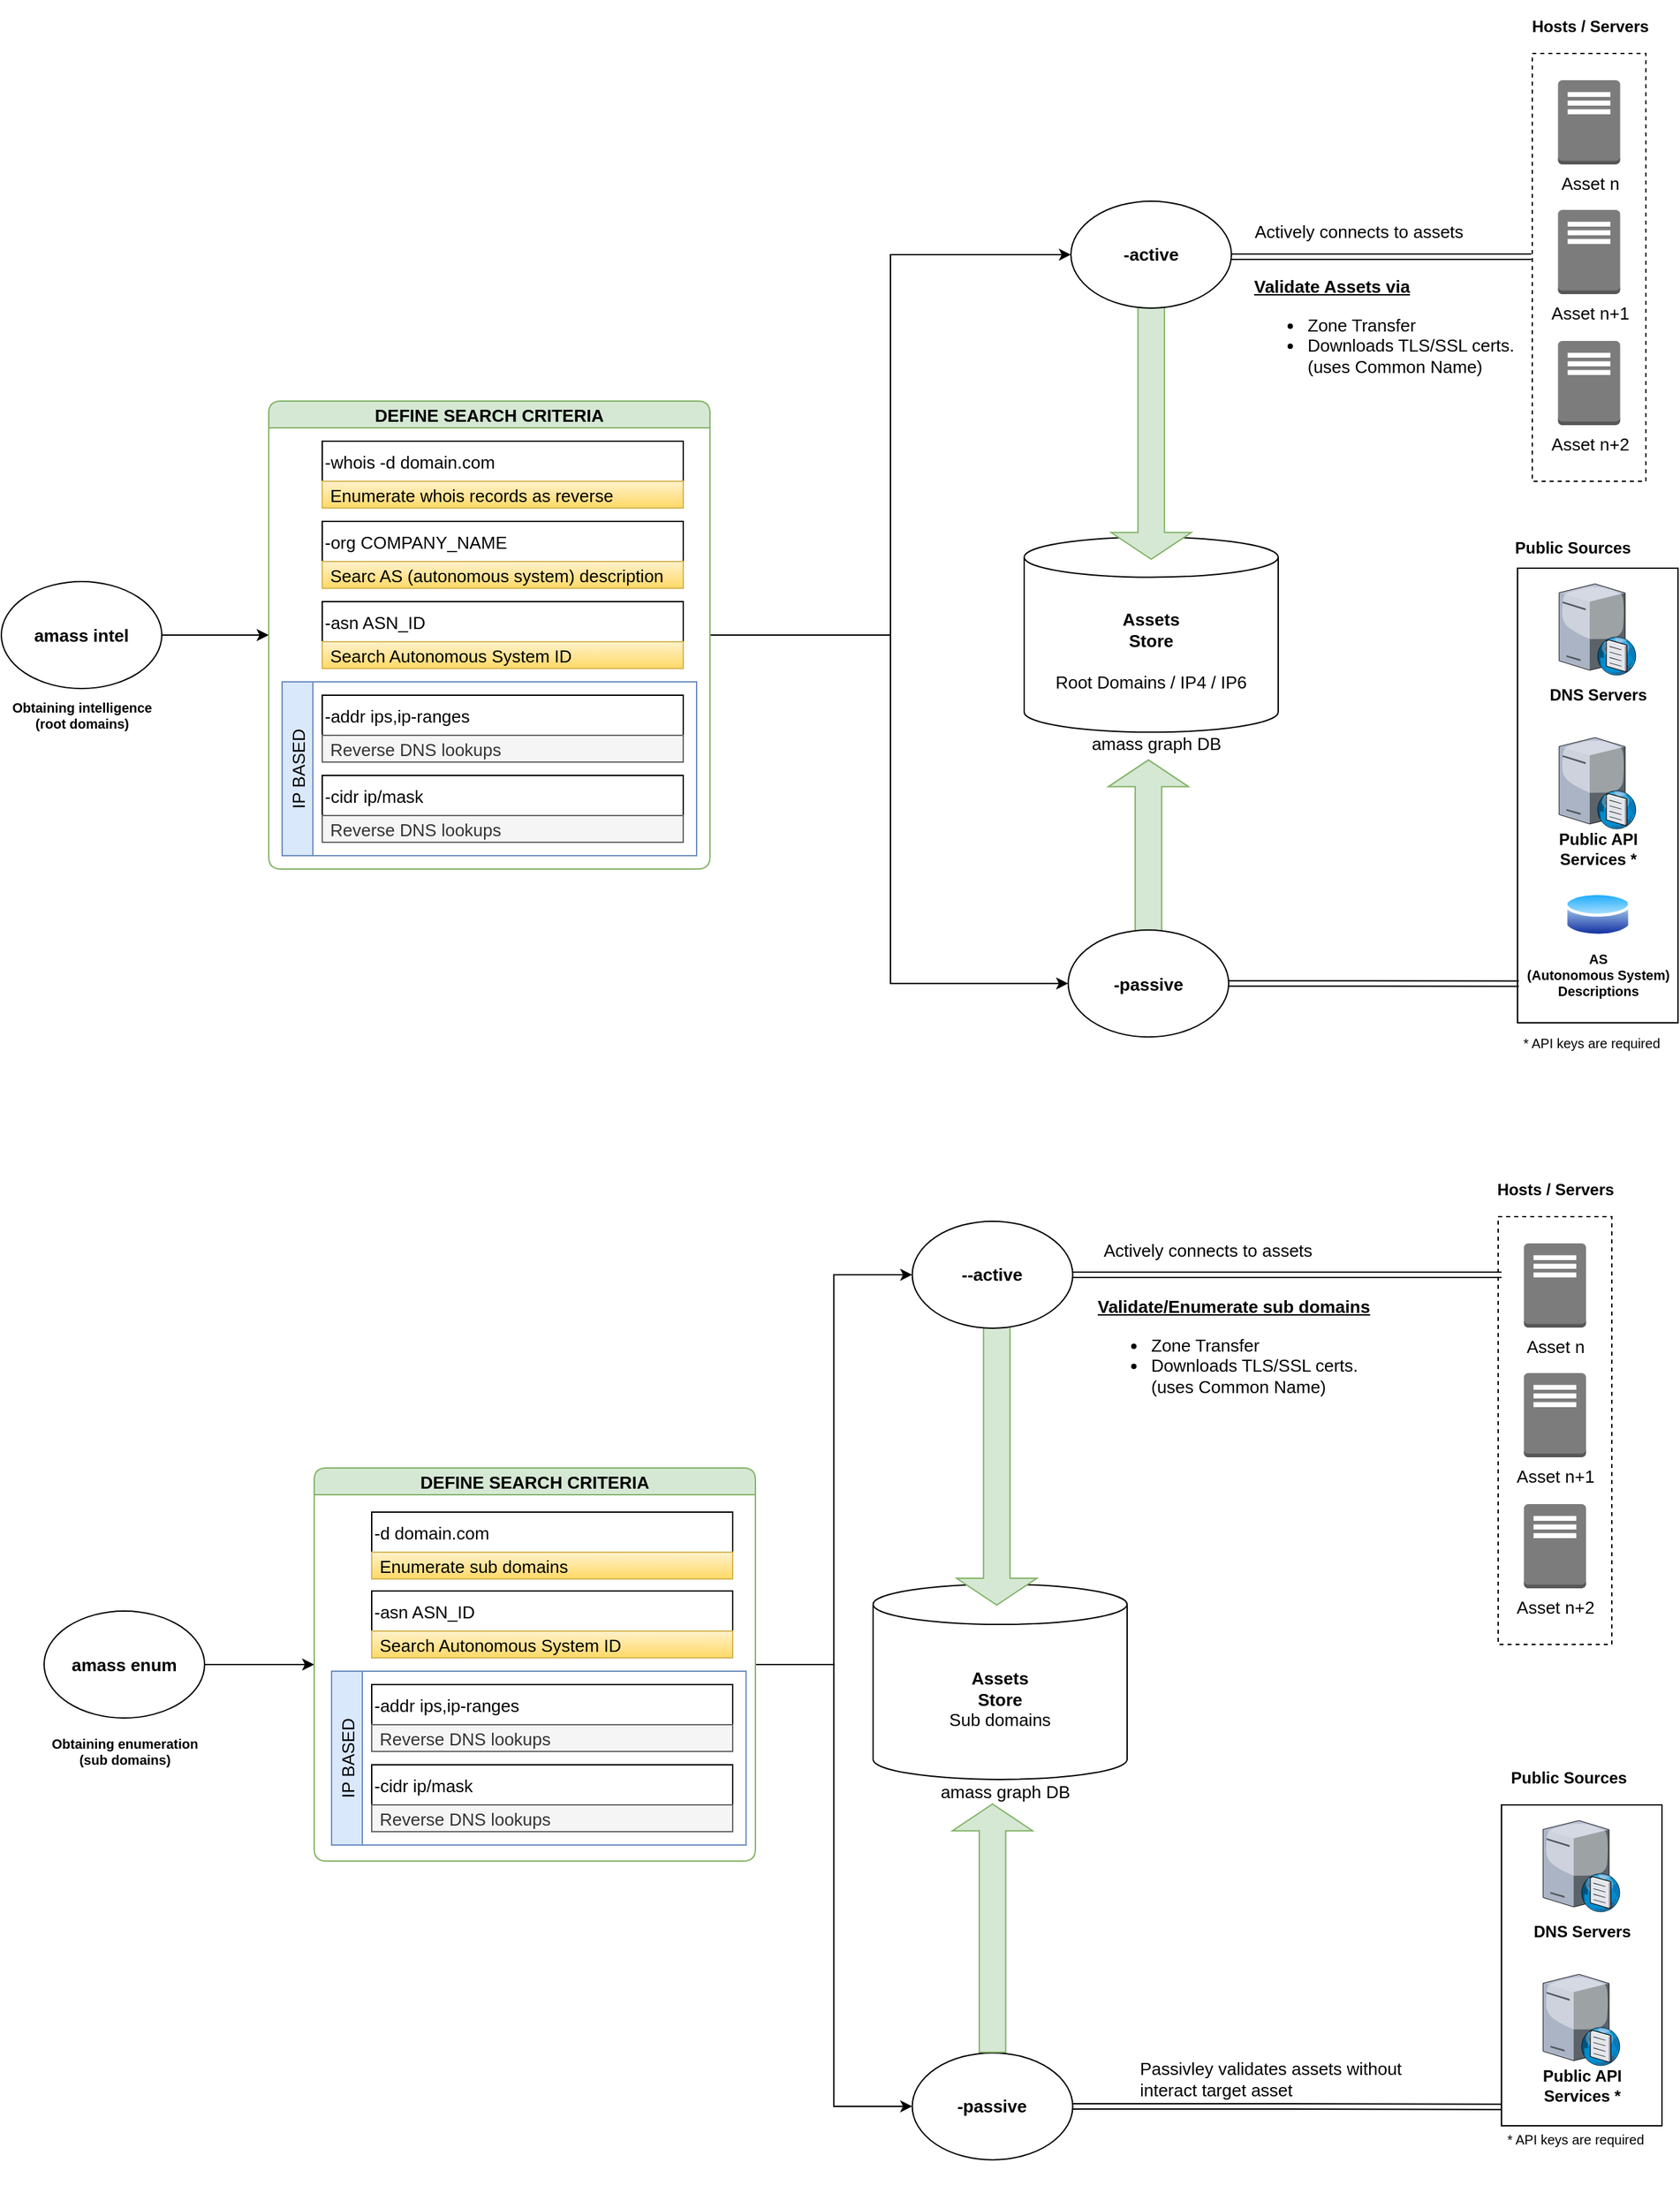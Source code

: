 <mxfile version="20.0.2" type="device"><diagram id="qXusng06h5FpB-VdFoJm" name="Page-1"><mxGraphModel dx="2844" dy="2210" grid="0" gridSize="10" guides="1" tooltips="1" connect="1" arrows="1" fold="1" page="0" pageScale="1" pageWidth="4681" pageHeight="3300" math="0" shadow="0"><root><mxCell id="0"/><mxCell id="1" parent="0"/><mxCell id="-R1jaW44G6_2-D5D8leI-10" style="edgeStyle=orthogonalEdgeStyle;rounded=0;orthogonalLoop=1;jettySize=auto;html=1;entryX=0;entryY=0.5;entryDx=0;entryDy=0;fontSize=13;" edge="1" parent="1" source="-R1jaW44G6_2-D5D8leI-2" target="-R1jaW44G6_2-D5D8leI-3"><mxGeometry relative="1" as="geometry"/></mxCell><mxCell id="-R1jaW44G6_2-D5D8leI-165" style="edgeStyle=orthogonalEdgeStyle;rounded=0;orthogonalLoop=1;jettySize=auto;html=1;entryX=0;entryY=0.5;entryDx=0;entryDy=0;fontSize=10;" edge="1" parent="1" source="-R1jaW44G6_2-D5D8leI-3" target="-R1jaW44G6_2-D5D8leI-47"><mxGeometry relative="1" as="geometry"/></mxCell><mxCell id="-R1jaW44G6_2-D5D8leI-177" style="edgeStyle=orthogonalEdgeStyle;rounded=0;orthogonalLoop=1;jettySize=auto;html=1;entryX=0;entryY=0.5;entryDx=0;entryDy=0;fontSize=10;" edge="1" parent="1" source="-R1jaW44G6_2-D5D8leI-3" target="-R1jaW44G6_2-D5D8leI-182"><mxGeometry relative="1" as="geometry"><Array as="points"><mxPoint x="720" y="415"/><mxPoint x="720" y="676"/></Array></mxGeometry></mxCell><mxCell id="-R1jaW44G6_2-D5D8leI-3" value="DEFINE SEARCH CRITERIA" style="swimlane;fontSize=13;strokeWidth=1;startSize=20;verticalAlign=middle;labelBorderColor=none;horizontal=1;fillColor=#d5e8d4;swimlaneLine=1;rounded=1;shadow=0;sketch=0;swimlaneHead=1;allowArrows=1;collapsible=0;strokeColor=#82b366;fillStyle=auto;gradientColor=none;" vertex="1" parent="1"><mxGeometry x="255" y="240" width="330" height="350" as="geometry"><mxRectangle x="380" y="250" width="150" height="30" as="alternateBounds"/></mxGeometry></mxCell><mxCell id="-R1jaW44G6_2-D5D8leI-5" value="-whois -d domain.com" style="swimlane;fontStyle=0;childLayout=stackLayout;horizontal=1;startSize=30;horizontalStack=0;resizeParent=1;resizeParentMax=0;resizeLast=0;collapsible=0;marginBottom=0;rounded=0;shadow=0;labelBorderColor=none;sketch=0;fontSize=13;strokeWidth=1;fillColor=default;html=0;align=left;" vertex="1" parent="-R1jaW44G6_2-D5D8leI-3"><mxGeometry x="40" y="30" width="270" height="50" as="geometry"/></mxCell><mxCell id="-R1jaW44G6_2-D5D8leI-7" value="Enumerate whois records as reverse" style="text;align=left;verticalAlign=middle;spacingLeft=4;spacingRight=4;overflow=hidden;points=[[0,0.5],[1,0.5]];portConstraint=eastwest;rotatable=0;rounded=0;shadow=0;labelBorderColor=none;sketch=0;fontSize=13;html=0;fillColor=#fff2cc;strokeColor=#d6b656;gradientColor=#ffd966;" vertex="1" parent="-R1jaW44G6_2-D5D8leI-5"><mxGeometry y="30" width="270" height="20" as="geometry"/></mxCell><mxCell id="-R1jaW44G6_2-D5D8leI-11" value="-org COMPANY_NAME" style="swimlane;fontStyle=0;childLayout=stackLayout;horizontal=1;startSize=30;horizontalStack=0;resizeParent=1;resizeParentMax=0;resizeLast=0;collapsible=0;marginBottom=0;rounded=0;shadow=0;labelBorderColor=none;sketch=0;fontSize=13;strokeWidth=1;html=0;align=left;" vertex="1" parent="-R1jaW44G6_2-D5D8leI-3"><mxGeometry x="40" y="90" width="270" height="50" as="geometry"/></mxCell><mxCell id="-R1jaW44G6_2-D5D8leI-12" value="Searc AS (autonomous system) description" style="text;align=left;verticalAlign=middle;spacingLeft=4;spacingRight=4;overflow=hidden;points=[[0,0.5],[1,0.5]];portConstraint=eastwest;rotatable=0;rounded=0;shadow=0;labelBorderColor=none;sketch=0;fontSize=13;html=0;fillColor=#fff2cc;strokeColor=#d6b656;gradientColor=#ffd966;" vertex="1" parent="-R1jaW44G6_2-D5D8leI-11"><mxGeometry y="30" width="270" height="20" as="geometry"/></mxCell><mxCell id="-R1jaW44G6_2-D5D8leI-17" value="-asn ASN_ID" style="swimlane;fontStyle=0;childLayout=stackLayout;horizontal=1;startSize=30;horizontalStack=0;resizeParent=1;resizeParentMax=0;resizeLast=0;collapsible=0;marginBottom=0;rounded=0;shadow=0;labelBorderColor=none;sketch=0;fontSize=13;strokeWidth=1;fillColor=default;html=0;align=left;" vertex="1" parent="-R1jaW44G6_2-D5D8leI-3"><mxGeometry x="40" y="150" width="270" height="50" as="geometry"/></mxCell><mxCell id="-R1jaW44G6_2-D5D8leI-18" value="Search Autonomous System ID " style="text;align=left;verticalAlign=middle;spacingLeft=4;spacingRight=4;overflow=hidden;points=[[0,0.5],[1,0.5]];portConstraint=eastwest;rotatable=0;rounded=0;shadow=0;labelBorderColor=none;sketch=0;fontSize=13;html=0;fillColor=#fff2cc;strokeColor=#d6b656;gradientColor=#ffd966;" vertex="1" parent="-R1jaW44G6_2-D5D8leI-17"><mxGeometry y="30" width="270" height="20" as="geometry"/></mxCell><mxCell id="-R1jaW44G6_2-D5D8leI-19" value="IP BASED" style="swimlane;horizontal=0;rounded=0;shadow=0;labelBorderColor=none;sketch=0;fontSize=13;strokeWidth=1;fillColor=#dae8fc;html=0;collapsible=0;strokeColor=#6c8ebf;fontStyle=0;" vertex="1" parent="-R1jaW44G6_2-D5D8leI-3"><mxGeometry x="10" y="210" width="310" height="130" as="geometry"/></mxCell><mxCell id="-R1jaW44G6_2-D5D8leI-24" value="-addr ips,ip-ranges" style="swimlane;fontStyle=0;childLayout=stackLayout;horizontal=1;startSize=30;horizontalStack=0;resizeParent=1;resizeParentMax=0;resizeLast=0;collapsible=0;marginBottom=0;rounded=0;shadow=0;labelBorderColor=none;sketch=0;fontSize=13;strokeWidth=1;fillColor=default;html=0;align=left;" vertex="1" parent="-R1jaW44G6_2-D5D8leI-19"><mxGeometry x="30" y="10" width="270" height="50" as="geometry"/></mxCell><mxCell id="-R1jaW44G6_2-D5D8leI-25" value="Reverse DNS lookups" style="text;strokeColor=#666666;fillColor=#f5f5f5;align=left;verticalAlign=middle;spacingLeft=4;spacingRight=4;overflow=hidden;points=[[0,0.5],[1,0.5]];portConstraint=eastwest;rotatable=0;rounded=0;shadow=0;labelBorderColor=none;sketch=0;fontSize=13;html=0;fontColor=#333333;" vertex="1" parent="-R1jaW44G6_2-D5D8leI-24"><mxGeometry y="30" width="270" height="20" as="geometry"/></mxCell><mxCell id="-R1jaW44G6_2-D5D8leI-26" value="-cidr ip/mask" style="swimlane;fontStyle=0;childLayout=stackLayout;horizontal=1;startSize=30;horizontalStack=0;resizeParent=1;resizeParentMax=0;resizeLast=0;collapsible=0;marginBottom=0;rounded=0;shadow=0;labelBorderColor=none;sketch=0;fontSize=13;strokeWidth=1;fillColor=default;html=0;align=left;" vertex="1" parent="-R1jaW44G6_2-D5D8leI-19"><mxGeometry x="30" y="70" width="270" height="50" as="geometry"/></mxCell><mxCell id="-R1jaW44G6_2-D5D8leI-27" value="Reverse DNS lookups" style="text;strokeColor=#666666;fillColor=#f5f5f5;align=left;verticalAlign=middle;spacingLeft=4;spacingRight=4;overflow=hidden;points=[[0,0.5],[1,0.5]];portConstraint=eastwest;rotatable=0;rounded=0;shadow=0;labelBorderColor=none;sketch=0;fontSize=13;html=0;fontColor=#333333;" vertex="1" parent="-R1jaW44G6_2-D5D8leI-26"><mxGeometry y="30" width="270" height="20" as="geometry"/></mxCell><mxCell id="-R1jaW44G6_2-D5D8leI-35" value="" style="group;sketch=1;" vertex="1" connectable="0" parent="1"><mxGeometry x="820" y="341.73" width="190" height="170" as="geometry"/></mxCell><mxCell id="-R1jaW44G6_2-D5D8leI-37" value="" style="group" vertex="1" connectable="0" parent="-R1jaW44G6_2-D5D8leI-35"><mxGeometry width="190" height="163.462" as="geometry"/></mxCell><mxCell id="-R1jaW44G6_2-D5D8leI-30" value="&lt;b&gt;Assets&lt;br&gt;Store&lt;/b&gt;&lt;br&gt;&lt;br&gt;Root Domains / IP4 / IP6" style="shape=cylinder3;whiteSpace=wrap;html=1;boundedLbl=1;backgroundOutline=1;size=15;rounded=0;shadow=0;labelBorderColor=none;sketch=0;fontSize=13;strokeWidth=1;fillColor=default;" vertex="1" parent="-R1jaW44G6_2-D5D8leI-37"><mxGeometry width="190" height="145.948" as="geometry"/></mxCell><mxCell id="-R1jaW44G6_2-D5D8leI-32" value="amass graph DB" style="text;html=1;strokeColor=none;fillColor=none;align=center;verticalAlign=middle;whiteSpace=wrap;rounded=0;shadow=0;labelBorderColor=none;sketch=0;fontSize=13;" vertex="1" parent="-R1jaW44G6_2-D5D8leI-37"><mxGeometry x="43.182" y="145.948" width="112.273" height="17.514" as="geometry"/></mxCell><mxCell id="-R1jaW44G6_2-D5D8leI-46" value="" style="html=1;shadow=0;dashed=0;align=center;verticalAlign=middle;shape=mxgraph.arrows2.arrow;dy=0.67;dx=20;notch=0;rounded=0;labelBorderColor=none;sketch=0;fontSize=13;strokeWidth=1;fillColor=#d5e8d4;rotation=90;strokeColor=#82b366;" vertex="1" parent="1"><mxGeometry x="813.13" y="226.43" width="203.75" height="60" as="geometry"/></mxCell><mxCell id="-R1jaW44G6_2-D5D8leI-53" value="" style="group;fontStyle=1;sketch=1;" vertex="1" connectable="0" parent="1"><mxGeometry x="855" y="87.0" width="120" height="120" as="geometry"/></mxCell><mxCell id="-R1jaW44G6_2-D5D8leI-47" value="-active" style="ellipse;whiteSpace=wrap;html=1;fontSize=13;strokeWidth=1;fontStyle=1" vertex="1" parent="-R1jaW44G6_2-D5D8leI-53"><mxGeometry y="3.45" width="120" height="80" as="geometry"/></mxCell><mxCell id="-R1jaW44G6_2-D5D8leI-71" value="&lt;div align=&quot;left&quot;&gt;&lt;b&gt;&lt;u&gt;Validate Assets via&lt;/u&gt;&lt;/b&gt;&lt;br&gt;&lt;ul&gt;&lt;li&gt;Zone Transfer&lt;/li&gt;&lt;li&gt;Downloads TLS/SSL certs.&lt;br&gt;(uses Common Name)&lt;/li&gt;&lt;/ul&gt;&lt;/div&gt;" style="text;html=1;strokeColor=none;fillColor=none;align=left;verticalAlign=top;whiteSpace=wrap;rounded=0;shadow=0;dashed=1;labelBorderColor=none;sketch=0;fontSize=13;" vertex="1" parent="1"><mxGeometry x="990" y="140" width="200" height="160" as="geometry"/></mxCell><mxCell id="-R1jaW44G6_2-D5D8leI-72" style="edgeStyle=orthogonalEdgeStyle;rounded=0;orthogonalLoop=1;jettySize=auto;html=1;entryX=-0.008;entryY=0.475;entryDx=0;entryDy=0;entryPerimeter=0;fontSize=13;shape=link;" edge="1" parent="1" source="-R1jaW44G6_2-D5D8leI-47" target="-R1jaW44G6_2-D5D8leI-65"><mxGeometry relative="1" as="geometry"><Array as="points"><mxPoint x="1075" y="132.0"/><mxPoint x="1075" y="132.0"/></Array></mxGeometry></mxCell><mxCell id="-R1jaW44G6_2-D5D8leI-73" value="Actively connects to assets" style="text;html=1;align=center;verticalAlign=middle;resizable=0;points=[];autosize=1;strokeColor=none;fillColor=none;fontSize=13;" vertex="1" parent="1"><mxGeometry x="980" y="98.45" width="180" height="30" as="geometry"/></mxCell><mxCell id="-R1jaW44G6_2-D5D8leI-91" value="" style="group" vertex="1" connectable="0" parent="1"><mxGeometry x="1192.5" y="-60.0" width="100" height="360" as="geometry"/></mxCell><mxCell id="-R1jaW44G6_2-D5D8leI-86" value="" style="group" vertex="1" connectable="0" parent="-R1jaW44G6_2-D5D8leI-91"><mxGeometry x="7.5" y="40" width="85" height="320" as="geometry"/></mxCell><mxCell id="-R1jaW44G6_2-D5D8leI-65" value="" style="rounded=0;whiteSpace=wrap;html=1;shadow=0;labelBorderColor=none;sketch=0;fontSize=13;strokeWidth=1;fillColor=default;dashed=1;" vertex="1" parent="-R1jaW44G6_2-D5D8leI-86"><mxGeometry width="85" height="320" as="geometry"/></mxCell><mxCell id="-R1jaW44G6_2-D5D8leI-61" value="Asset n" style="outlineConnect=0;dashed=0;verticalLabelPosition=bottom;verticalAlign=top;align=center;html=1;shape=mxgraph.aws3.traditional_server;fillColor=#7D7C7C;gradientColor=none;rounded=0;shadow=0;labelBorderColor=none;sketch=0;fontSize=13;strokeWidth=1;" vertex="1" parent="-R1jaW44G6_2-D5D8leI-86"><mxGeometry x="19.25" y="20" width="46.5" height="63" as="geometry"/></mxCell><mxCell id="-R1jaW44G6_2-D5D8leI-62" value="Asset n+1" style="outlineConnect=0;dashed=0;verticalLabelPosition=bottom;verticalAlign=top;align=center;html=1;shape=mxgraph.aws3.traditional_server;fillColor=#7D7C7C;gradientColor=none;rounded=0;shadow=0;labelBorderColor=none;sketch=0;fontSize=13;strokeWidth=1;" vertex="1" parent="-R1jaW44G6_2-D5D8leI-86"><mxGeometry x="19.25" y="117" width="46.5" height="63" as="geometry"/></mxCell><mxCell id="-R1jaW44G6_2-D5D8leI-63" value="Asset n+2" style="outlineConnect=0;dashed=0;verticalLabelPosition=bottom;verticalAlign=top;align=center;html=1;shape=mxgraph.aws3.traditional_server;fillColor=#7D7C7C;gradientColor=none;rounded=0;shadow=0;labelBorderColor=none;sketch=0;fontSize=13;strokeWidth=1;" vertex="1" parent="-R1jaW44G6_2-D5D8leI-86"><mxGeometry x="19.25" y="215" width="46.5" height="63" as="geometry"/></mxCell><mxCell id="-R1jaW44G6_2-D5D8leI-90" value="Hosts / Servers" style="text;strokeColor=none;fillColor=none;html=1;fontSize=12;fontStyle=1;verticalAlign=middle;align=center;rounded=1;shadow=0;labelBorderColor=none;sketch=0;fillStyle=auto;" vertex="1" parent="-R1jaW44G6_2-D5D8leI-91"><mxGeometry width="100" height="40" as="geometry"/></mxCell><mxCell id="-R1jaW44G6_2-D5D8leI-92" style="edgeStyle=orthogonalEdgeStyle;rounded=0;orthogonalLoop=1;jettySize=auto;html=1;entryX=0;entryY=0.5;entryDx=0;entryDy=0;fontSize=13;" edge="1" source="-R1jaW44G6_2-D5D8leI-93" target="-R1jaW44G6_2-D5D8leI-94" parent="1"><mxGeometry relative="1" as="geometry"/></mxCell><mxCell id="-R1jaW44G6_2-D5D8leI-93" value="amass enum" style="ellipse;whiteSpace=wrap;html=1;fontSize=13;strokeWidth=1;fontStyle=1" vertex="1" parent="1"><mxGeometry x="87" y="1145" width="120" height="80" as="geometry"/></mxCell><mxCell id="-R1jaW44G6_2-D5D8leI-136" style="edgeStyle=orthogonalEdgeStyle;rounded=0;orthogonalLoop=1;jettySize=auto;html=1;entryX=0;entryY=0.5;entryDx=0;entryDy=0;fontSize=10;" edge="1" parent="1" source="-R1jaW44G6_2-D5D8leI-94" target="-R1jaW44G6_2-D5D8leI-123"><mxGeometry relative="1" as="geometry"/></mxCell><mxCell id="-R1jaW44G6_2-D5D8leI-137" style="edgeStyle=orthogonalEdgeStyle;rounded=0;orthogonalLoop=1;jettySize=auto;html=1;entryX=0;entryY=0.5;entryDx=0;entryDy=0;fontSize=10;" edge="1" parent="1" source="-R1jaW44G6_2-D5D8leI-94" target="-R1jaW44G6_2-D5D8leI-121"><mxGeometry relative="1" as="geometry"/></mxCell><mxCell id="-R1jaW44G6_2-D5D8leI-94" value="DEFINE SEARCH CRITERIA" style="swimlane;fontSize=13;strokeWidth=1;startSize=20;verticalAlign=middle;labelBorderColor=none;horizontal=1;fillColor=#d5e8d4;swimlaneLine=1;rounded=1;shadow=0;sketch=0;swimlaneHead=1;allowArrows=1;collapsible=0;strokeColor=#82b366;fillStyle=auto;gradientColor=none;" vertex="1" parent="1"><mxGeometry x="289" y="1038" width="330" height="294" as="geometry"><mxRectangle x="380" y="250" width="150" height="30" as="alternateBounds"/></mxGeometry></mxCell><mxCell id="-R1jaW44G6_2-D5D8leI-95" value="-d domain.com" style="swimlane;fontStyle=0;childLayout=stackLayout;horizontal=1;startSize=30;horizontalStack=0;resizeParent=1;resizeParentMax=0;resizeLast=0;collapsible=0;marginBottom=0;rounded=0;shadow=0;labelBorderColor=none;sketch=0;fontSize=13;strokeWidth=1;fillColor=default;html=0;align=left;" vertex="1" parent="-R1jaW44G6_2-D5D8leI-94"><mxGeometry x="43" y="33" width="270" height="50" as="geometry"/></mxCell><mxCell id="-R1jaW44G6_2-D5D8leI-96" value="Enumerate sub domains" style="text;align=left;verticalAlign=middle;spacingLeft=4;spacingRight=4;overflow=hidden;points=[[0,0.5],[1,0.5]];portConstraint=eastwest;rotatable=0;rounded=0;shadow=0;labelBorderColor=none;sketch=0;fontSize=13;html=0;fillColor=#fff2cc;strokeColor=#d6b656;gradientColor=#ffd966;" vertex="1" parent="-R1jaW44G6_2-D5D8leI-95"><mxGeometry y="30" width="270" height="20" as="geometry"/></mxCell><mxCell id="-R1jaW44G6_2-D5D8leI-99" value="-asn ASN_ID" style="swimlane;fontStyle=0;childLayout=stackLayout;horizontal=1;startSize=30;horizontalStack=0;resizeParent=1;resizeParentMax=0;resizeLast=0;collapsible=0;marginBottom=0;rounded=0;shadow=0;labelBorderColor=none;sketch=0;fontSize=13;strokeWidth=1;fillColor=default;html=0;align=left;" vertex="1" parent="-R1jaW44G6_2-D5D8leI-94"><mxGeometry x="43" y="92" width="270" height="50" as="geometry"/></mxCell><mxCell id="-R1jaW44G6_2-D5D8leI-100" value="Search Autonomous System ID " style="text;align=left;verticalAlign=middle;spacingLeft=4;spacingRight=4;overflow=hidden;points=[[0,0.5],[1,0.5]];portConstraint=eastwest;rotatable=0;rounded=0;shadow=0;labelBorderColor=none;sketch=0;fontSize=13;html=0;fillColor=#fff2cc;strokeColor=#d6b656;gradientColor=#ffd966;" vertex="1" parent="-R1jaW44G6_2-D5D8leI-99"><mxGeometry y="30" width="270" height="20" as="geometry"/></mxCell><mxCell id="-R1jaW44G6_2-D5D8leI-101" value="IP BASED" style="swimlane;horizontal=0;rounded=0;shadow=0;labelBorderColor=none;sketch=0;fontSize=13;strokeWidth=1;fillColor=#dae8fc;html=0;collapsible=0;strokeColor=#6c8ebf;fontStyle=0;" vertex="1" parent="-R1jaW44G6_2-D5D8leI-94"><mxGeometry x="13" y="152" width="310" height="130" as="geometry"/></mxCell><mxCell id="-R1jaW44G6_2-D5D8leI-102" value="-addr ips,ip-ranges" style="swimlane;fontStyle=0;childLayout=stackLayout;horizontal=1;startSize=30;horizontalStack=0;resizeParent=1;resizeParentMax=0;resizeLast=0;collapsible=0;marginBottom=0;rounded=0;shadow=0;labelBorderColor=none;sketch=0;fontSize=13;strokeWidth=1;fillColor=default;html=0;align=left;" vertex="1" parent="-R1jaW44G6_2-D5D8leI-101"><mxGeometry x="30" y="10" width="270" height="50" as="geometry"/></mxCell><mxCell id="-R1jaW44G6_2-D5D8leI-103" value="Reverse DNS lookups" style="text;strokeColor=#666666;fillColor=#f5f5f5;align=left;verticalAlign=middle;spacingLeft=4;spacingRight=4;overflow=hidden;points=[[0,0.5],[1,0.5]];portConstraint=eastwest;rotatable=0;rounded=0;shadow=0;labelBorderColor=none;sketch=0;fontSize=13;html=0;fontColor=#333333;" vertex="1" parent="-R1jaW44G6_2-D5D8leI-102"><mxGeometry y="30" width="270" height="20" as="geometry"/></mxCell><mxCell id="-R1jaW44G6_2-D5D8leI-104" value="-cidr ip/mask" style="swimlane;fontStyle=0;childLayout=stackLayout;horizontal=1;startSize=30;horizontalStack=0;resizeParent=1;resizeParentMax=0;resizeLast=0;collapsible=0;marginBottom=0;rounded=0;shadow=0;labelBorderColor=none;sketch=0;fontSize=13;strokeWidth=1;fillColor=default;html=0;align=left;" vertex="1" parent="-R1jaW44G6_2-D5D8leI-101"><mxGeometry x="30" y="70" width="270" height="50" as="geometry"/></mxCell><mxCell id="-R1jaW44G6_2-D5D8leI-105" value="Reverse DNS lookups" style="text;strokeColor=#666666;fillColor=#f5f5f5;align=left;verticalAlign=middle;spacingLeft=4;spacingRight=4;overflow=hidden;points=[[0,0.5],[1,0.5]];portConstraint=eastwest;rotatable=0;rounded=0;shadow=0;labelBorderColor=none;sketch=0;fontSize=13;html=0;fontColor=#333333;" vertex="1" parent="-R1jaW44G6_2-D5D8leI-104"><mxGeometry y="30" width="270" height="20" as="geometry"/></mxCell><mxCell id="-R1jaW44G6_2-D5D8leI-106" style="edgeStyle=orthogonalEdgeStyle;rounded=0;orthogonalLoop=1;jettySize=auto;html=1;exitX=0.5;exitY=1;exitDx=0;exitDy=0;fontSize=13;" edge="1" source="-R1jaW44G6_2-D5D8leI-93" target="-R1jaW44G6_2-D5D8leI-93" parent="1"><mxGeometry relative="1" as="geometry"/></mxCell><mxCell id="-R1jaW44G6_2-D5D8leI-107" value="&quot;" style="group;sketch=1;" vertex="1" connectable="0" parent="1"><mxGeometry x="707" y="1125" width="190" height="170" as="geometry"/></mxCell><mxCell id="-R1jaW44G6_2-D5D8leI-108" value="" style="group" vertex="1" connectable="0" parent="-R1jaW44G6_2-D5D8leI-107"><mxGeometry width="190" height="163.462" as="geometry"/></mxCell><mxCell id="-R1jaW44G6_2-D5D8leI-109" value="&lt;b&gt;Assets&lt;br&gt;Store&lt;/b&gt;&lt;br&gt;Sub domains" style="shape=cylinder3;whiteSpace=wrap;html=1;boundedLbl=1;backgroundOutline=1;size=15;rounded=0;shadow=0;labelBorderColor=none;sketch=0;fontSize=13;strokeWidth=1;fillColor=default;" vertex="1" parent="-R1jaW44G6_2-D5D8leI-108"><mxGeometry width="190" height="145.948" as="geometry"/></mxCell><mxCell id="-R1jaW44G6_2-D5D8leI-110" value="amass graph DB" style="text;html=1;strokeColor=none;fillColor=none;align=center;verticalAlign=middle;whiteSpace=wrap;rounded=0;shadow=0;labelBorderColor=none;sketch=0;fontSize=13;" vertex="1" parent="-R1jaW44G6_2-D5D8leI-108"><mxGeometry x="43.182" y="145.948" width="112.273" height="17.514" as="geometry"/></mxCell><mxCell id="-R1jaW44G6_2-D5D8leI-111" value="" style="html=1;shadow=0;dashed=0;align=center;verticalAlign=middle;shape=mxgraph.arrows2.arrow;dy=0.67;dx=20;notch=0;rounded=0;labelBorderColor=none;sketch=0;fontSize=13;strokeWidth=1;fillColor=#d5e8d4;rotation=90;strokeColor=#82b366;" vertex="1" parent="1"><mxGeometry x="694.5" y="1005.5" width="210" height="60" as="geometry"/></mxCell><mxCell id="-R1jaW44G6_2-D5D8leI-113" value="" style="group" vertex="1" connectable="0" parent="1"><mxGeometry x="55" y="375" width="120" height="120" as="geometry"/></mxCell><mxCell id="-R1jaW44G6_2-D5D8leI-2" value="amass intel" style="ellipse;whiteSpace=wrap;html=1;fontSize=13;strokeWidth=1;fontStyle=1" vertex="1" parent="-R1jaW44G6_2-D5D8leI-113"><mxGeometry width="120" height="80" as="geometry"/></mxCell><mxCell id="-R1jaW44G6_2-D5D8leI-112" value="Obtaining intelligence&lt;br style=&quot;font-size: 10px;&quot;&gt;(root domains)" style="text;strokeColor=none;fillColor=none;html=1;fontSize=10;fontStyle=1;verticalAlign=middle;align=center;rounded=1;shadow=0;labelBorderColor=none;sketch=0;fillStyle=auto;" vertex="1" parent="-R1jaW44G6_2-D5D8leI-113"><mxGeometry x="10" y="80" width="100" height="40" as="geometry"/></mxCell><mxCell id="-R1jaW44G6_2-D5D8leI-29" style="edgeStyle=orthogonalEdgeStyle;rounded=0;orthogonalLoop=1;jettySize=auto;html=1;exitX=0.5;exitY=1;exitDx=0;exitDy=0;fontSize=13;" edge="1" parent="-R1jaW44G6_2-D5D8leI-113" source="-R1jaW44G6_2-D5D8leI-2" target="-R1jaW44G6_2-D5D8leI-2"><mxGeometry relative="1" as="geometry"/></mxCell><mxCell id="-R1jaW44G6_2-D5D8leI-116" value="Obtaining enumeration&lt;br style=&quot;font-size: 10px;&quot;&gt;(sub domains)" style="text;strokeColor=none;fillColor=none;html=1;fontSize=10;fontStyle=1;verticalAlign=middle;align=center;rounded=1;shadow=0;labelBorderColor=none;sketch=0;fillStyle=auto;" vertex="1" parent="1"><mxGeometry x="97" y="1230" width="100" height="40" as="geometry"/></mxCell><mxCell id="-R1jaW44G6_2-D5D8leI-117" style="edgeStyle=orthogonalEdgeStyle;rounded=0;orthogonalLoop=1;jettySize=auto;html=1;exitX=0.5;exitY=1;exitDx=0;exitDy=0;fontSize=13;" edge="1" parent="1"><mxGeometry relative="1" as="geometry"><mxPoint x="1125" y="356.55" as="sourcePoint"/><mxPoint x="1125" y="356.55" as="targetPoint"/></mxGeometry></mxCell><mxCell id="-R1jaW44G6_2-D5D8leI-120" value="" style="group;fontStyle=1;sketch=1;" vertex="1" connectable="0" parent="1"><mxGeometry x="736.32" y="1470.45" width="120" height="120" as="geometry"/></mxCell><mxCell id="-R1jaW44G6_2-D5D8leI-121" value="-passive" style="ellipse;whiteSpace=wrap;html=1;fontSize=13;strokeWidth=1;fontStyle=1" vertex="1" parent="-R1jaW44G6_2-D5D8leI-120"><mxGeometry y="5" width="120" height="80" as="geometry"/></mxCell><mxCell id="-R1jaW44G6_2-D5D8leI-124" value="&lt;div align=&quot;left&quot;&gt;&lt;b&gt;&lt;u&gt;Validate/Enumerate sub domains&lt;/u&gt;&lt;/b&gt;&lt;br&gt;&lt;ul&gt;&lt;li&gt;Zone Transfer&lt;/li&gt;&lt;li&gt;Downloads TLS/SSL certs.&lt;br&gt;(uses Common Name)&lt;/li&gt;&lt;/ul&gt;&lt;/div&gt;" style="text;html=1;strokeColor=none;fillColor=none;align=left;verticalAlign=top;whiteSpace=wrap;rounded=0;shadow=0;dashed=1;labelBorderColor=none;sketch=0;fontSize=13;" vertex="1" parent="1"><mxGeometry x="873" y="903" width="225" height="90" as="geometry"/></mxCell><mxCell id="-R1jaW44G6_2-D5D8leI-126" value="Actively connects to assets" style="text;html=1;align=center;verticalAlign=middle;resizable=0;points=[];autosize=1;strokeColor=none;fillColor=none;fontSize=13;" vertex="1" parent="1"><mxGeometry x="867" y="860" width="180" height="30" as="geometry"/></mxCell><mxCell id="-R1jaW44G6_2-D5D8leI-127" value="" style="group" vertex="1" connectable="0" parent="1"><mxGeometry x="1167" y="810" width="100" height="360" as="geometry"/></mxCell><mxCell id="-R1jaW44G6_2-D5D8leI-128" value="" style="group" vertex="1" connectable="0" parent="-R1jaW44G6_2-D5D8leI-127"><mxGeometry x="7.5" y="40" width="85" height="320" as="geometry"/></mxCell><mxCell id="-R1jaW44G6_2-D5D8leI-129" value="" style="rounded=0;whiteSpace=wrap;html=1;shadow=0;labelBorderColor=none;sketch=0;fontSize=13;strokeWidth=1;fillColor=default;dashed=1;" vertex="1" parent="-R1jaW44G6_2-D5D8leI-128"><mxGeometry width="85" height="320" as="geometry"/></mxCell><mxCell id="-R1jaW44G6_2-D5D8leI-130" value="Asset n" style="outlineConnect=0;dashed=0;verticalLabelPosition=bottom;verticalAlign=top;align=center;html=1;shape=mxgraph.aws3.traditional_server;fillColor=#7D7C7C;gradientColor=none;rounded=0;shadow=0;labelBorderColor=none;sketch=0;fontSize=13;strokeWidth=1;" vertex="1" parent="-R1jaW44G6_2-D5D8leI-128"><mxGeometry x="19.25" y="20" width="46.5" height="63" as="geometry"/></mxCell><mxCell id="-R1jaW44G6_2-D5D8leI-131" value="Asset n+1" style="outlineConnect=0;dashed=0;verticalLabelPosition=bottom;verticalAlign=top;align=center;html=1;shape=mxgraph.aws3.traditional_server;fillColor=#7D7C7C;gradientColor=none;rounded=0;shadow=0;labelBorderColor=none;sketch=0;fontSize=13;strokeWidth=1;" vertex="1" parent="-R1jaW44G6_2-D5D8leI-128"><mxGeometry x="19.25" y="117" width="46.5" height="63" as="geometry"/></mxCell><mxCell id="-R1jaW44G6_2-D5D8leI-132" value="Asset n+2" style="outlineConnect=0;dashed=0;verticalLabelPosition=bottom;verticalAlign=top;align=center;html=1;shape=mxgraph.aws3.traditional_server;fillColor=#7D7C7C;gradientColor=none;rounded=0;shadow=0;labelBorderColor=none;sketch=0;fontSize=13;strokeWidth=1;" vertex="1" parent="-R1jaW44G6_2-D5D8leI-128"><mxGeometry x="19.25" y="215" width="46.5" height="63" as="geometry"/></mxCell><mxCell id="-R1jaW44G6_2-D5D8leI-133" value="Hosts / Servers" style="text;strokeColor=none;fillColor=none;html=1;fontSize=12;fontStyle=1;verticalAlign=middle;align=center;rounded=1;shadow=0;labelBorderColor=none;sketch=0;fillStyle=auto;" vertex="1" parent="-R1jaW44G6_2-D5D8leI-127"><mxGeometry width="100" height="40" as="geometry"/></mxCell><mxCell id="-R1jaW44G6_2-D5D8leI-123" value="--active" style="ellipse;whiteSpace=wrap;html=1;fontSize=13;strokeWidth=1;fontStyle=1" vertex="1" parent="1"><mxGeometry x="736.32" y="853.45" width="120" height="80" as="geometry"/></mxCell><mxCell id="-R1jaW44G6_2-D5D8leI-138" value="" style="html=1;shadow=0;dashed=0;align=center;verticalAlign=middle;shape=mxgraph.arrows2.arrow;dy=0.67;dx=20;notch=0;rounded=0;labelBorderColor=none;sketch=0;fontSize=13;strokeWidth=1;fillColor=#d5e8d4;rotation=-90;strokeColor=#82b366;" vertex="1" parent="1"><mxGeometry x="703.48" y="1352.16" width="185.68" height="60" as="geometry"/></mxCell><mxCell id="-R1jaW44G6_2-D5D8leI-156" value="" style="group" vertex="1" connectable="0" parent="1"><mxGeometry x="1168" y="1250" width="129" height="305" as="geometry"/></mxCell><mxCell id="-R1jaW44G6_2-D5D8leI-149" value="" style="rounded=0;whiteSpace=wrap;html=1;shadow=0;labelBorderColor=none;sketch=0;fillStyle=auto;fontSize=10;strokeWidth=1;fillColor=default;gradientColor=none;" vertex="1" parent="-R1jaW44G6_2-D5D8leI-156"><mxGeometry x="9" y="40" width="120" height="240" as="geometry"/></mxCell><mxCell id="-R1jaW44G6_2-D5D8leI-146" value="&lt;div&gt;Public Sources&lt;/div&gt;" style="text;strokeColor=none;fillColor=none;html=1;fontSize=12;fontStyle=1;verticalAlign=middle;align=center;rounded=1;shadow=0;labelBorderColor=none;sketch=0;fillStyle=auto;" vertex="1" parent="-R1jaW44G6_2-D5D8leI-156"><mxGeometry x="9" width="100" height="40" as="geometry"/></mxCell><mxCell id="-R1jaW44G6_2-D5D8leI-151" value="" style="group" vertex="1" connectable="0" parent="-R1jaW44G6_2-D5D8leI-156"><mxGeometry x="19" y="50" width="100" height="105" as="geometry"/></mxCell><mxCell id="-R1jaW44G6_2-D5D8leI-147" value="" style="verticalLabelPosition=bottom;sketch=0;aspect=fixed;html=1;verticalAlign=top;strokeColor=none;align=center;outlineConnect=0;shape=mxgraph.citrix.dns_server;rounded=1;shadow=0;labelBorderColor=none;fillStyle=auto;fontSize=10;fillColor=default;gradientColor=none;" vertex="1" parent="-R1jaW44G6_2-D5D8leI-151"><mxGeometry x="21.06" width="57.89" height="70" as="geometry"/></mxCell><mxCell id="-R1jaW44G6_2-D5D8leI-150" value="&lt;div&gt;DNS Servers&lt;br&gt;&lt;/div&gt;" style="text;strokeColor=none;fillColor=none;html=1;fontSize=12;fontStyle=1;verticalAlign=middle;align=center;rounded=1;shadow=0;labelBorderColor=none;sketch=0;fillStyle=auto;" vertex="1" parent="-R1jaW44G6_2-D5D8leI-151"><mxGeometry y="65" width="100" height="40" as="geometry"/></mxCell><mxCell id="-R1jaW44G6_2-D5D8leI-152" value="" style="group" vertex="1" connectable="0" parent="-R1jaW44G6_2-D5D8leI-156"><mxGeometry x="19" y="165" width="100" height="105" as="geometry"/></mxCell><mxCell id="-R1jaW44G6_2-D5D8leI-153" value="" style="verticalLabelPosition=bottom;sketch=0;aspect=fixed;html=1;verticalAlign=top;strokeColor=none;align=center;outlineConnect=0;shape=mxgraph.citrix.dns_server;rounded=1;shadow=0;labelBorderColor=none;fillStyle=auto;fontSize=10;fillColor=default;gradientColor=none;" vertex="1" parent="-R1jaW44G6_2-D5D8leI-152"><mxGeometry x="21.06" width="57.89" height="70" as="geometry"/></mxCell><mxCell id="-R1jaW44G6_2-D5D8leI-154" value="Public API&lt;br&gt;Services * " style="text;strokeColor=none;fillColor=none;html=1;fontSize=12;fontStyle=1;verticalAlign=middle;align=center;rounded=1;shadow=0;labelBorderColor=none;sketch=0;fillStyle=auto;" vertex="1" parent="-R1jaW44G6_2-D5D8leI-152"><mxGeometry y="65" width="100" height="40" as="geometry"/></mxCell><mxCell id="-R1jaW44G6_2-D5D8leI-155" value="* API keys are required" style="text;html=1;strokeColor=none;fillColor=none;align=center;verticalAlign=middle;whiteSpace=wrap;rounded=0;shadow=0;labelBorderColor=none;sketch=0;fillStyle=auto;fontSize=10;" vertex="1" parent="-R1jaW44G6_2-D5D8leI-156"><mxGeometry y="275" width="129" height="30" as="geometry"/></mxCell><mxCell id="-R1jaW44G6_2-D5D8leI-158" value="Passivley validates assets without&lt;br&gt;&lt;div align=&quot;left&quot;&gt;interact target asset&lt;br&gt;&lt;/div&gt;" style="text;html=1;align=center;verticalAlign=middle;resizable=0;points=[];autosize=1;strokeColor=none;fillColor=none;fontSize=13;" vertex="1" parent="1"><mxGeometry x="894.16" y="1475" width="220" height="40" as="geometry"/></mxCell><mxCell id="-R1jaW44G6_2-D5D8leI-161" style="edgeStyle=orthogonalEdgeStyle;shape=link;rounded=0;orthogonalLoop=1;jettySize=auto;html=1;fontSize=10;entryX=0.029;entryY=0.136;entryDx=0;entryDy=0;entryPerimeter=0;" edge="1" parent="1" source="-R1jaW44G6_2-D5D8leI-123" target="-R1jaW44G6_2-D5D8leI-129"><mxGeometry relative="1" as="geometry"/></mxCell><mxCell id="-R1jaW44G6_2-D5D8leI-162" style="edgeStyle=orthogonalEdgeStyle;shape=link;rounded=0;orthogonalLoop=1;jettySize=auto;html=1;entryX=0.004;entryY=0.941;entryDx=0;entryDy=0;entryPerimeter=0;fontSize=10;" edge="1" parent="1" source="-R1jaW44G6_2-D5D8leI-121" target="-R1jaW44G6_2-D5D8leI-149"><mxGeometry relative="1" as="geometry"/></mxCell><mxCell id="-R1jaW44G6_2-D5D8leI-179" value="" style="group" vertex="1" connectable="0" parent="1"><mxGeometry x="1180" y="330" width="129" height="405" as="geometry"/></mxCell><mxCell id="-R1jaW44G6_2-D5D8leI-178" value="" style="group" vertex="1" connectable="0" parent="-R1jaW44G6_2-D5D8leI-179"><mxGeometry width="129" height="405" as="geometry"/></mxCell><mxCell id="-R1jaW44G6_2-D5D8leI-167" value="" style="rounded=0;whiteSpace=wrap;html=1;shadow=0;labelBorderColor=none;sketch=0;fillStyle=auto;fontSize=10;strokeWidth=1;fillColor=default;gradientColor=none;" vertex="1" parent="-R1jaW44G6_2-D5D8leI-178"><mxGeometry x="9" y="35" width="120" height="340" as="geometry"/></mxCell><mxCell id="-R1jaW44G6_2-D5D8leI-168" value="&lt;div&gt;Public Sources&lt;/div&gt;" style="text;strokeColor=none;fillColor=none;html=1;fontSize=12;fontStyle=1;verticalAlign=middle;align=center;rounded=1;shadow=0;labelBorderColor=none;sketch=0;fillStyle=auto;" vertex="1" parent="-R1jaW44G6_2-D5D8leI-178"><mxGeometry width="100" height="40" as="geometry"/></mxCell><mxCell id="-R1jaW44G6_2-D5D8leI-175" value="* API keys are required" style="text;html=1;strokeColor=none;fillColor=none;align=center;verticalAlign=middle;whiteSpace=wrap;rounded=0;shadow=0;labelBorderColor=none;sketch=0;fillStyle=auto;fontSize=10;" vertex="1" parent="-R1jaW44G6_2-D5D8leI-178"><mxGeometry y="375" width="129" height="30" as="geometry"/></mxCell><mxCell id="-R1jaW44G6_2-D5D8leI-176" value="&lt;b&gt;AS&lt;br&gt;(Autonomous System)&lt;br&gt;Descriptions&lt;/b&gt;" style="aspect=fixed;perimeter=ellipsePerimeter;html=1;align=center;shadow=0;dashed=0;spacingTop=3;image;image=img/lib/active_directory/database.svg;rounded=1;labelBorderColor=none;sketch=0;fillStyle=auto;fontSize=10;strokeWidth=1;fillColor=default;gradientColor=none;" vertex="1" parent="-R1jaW44G6_2-D5D8leI-178"><mxGeometry x="44" y="275.45" width="50" height="37" as="geometry"/></mxCell><mxCell id="-R1jaW44G6_2-D5D8leI-169" value="" style="group" vertex="1" connectable="0" parent="-R1jaW44G6_2-D5D8leI-179"><mxGeometry x="19" y="45" width="100" height="105" as="geometry"/></mxCell><mxCell id="-R1jaW44G6_2-D5D8leI-170" value="" style="verticalLabelPosition=bottom;sketch=0;aspect=fixed;html=1;verticalAlign=top;strokeColor=none;align=center;outlineConnect=0;shape=mxgraph.citrix.dns_server;rounded=1;shadow=0;labelBorderColor=none;fillStyle=auto;fontSize=10;fillColor=default;gradientColor=none;" vertex="1" parent="-R1jaW44G6_2-D5D8leI-169"><mxGeometry x="21.06" width="57.89" height="70" as="geometry"/></mxCell><mxCell id="-R1jaW44G6_2-D5D8leI-171" value="&lt;div&gt;DNS Servers&lt;br&gt;&lt;/div&gt;" style="text;strokeColor=none;fillColor=none;html=1;fontSize=12;fontStyle=1;verticalAlign=middle;align=center;rounded=1;shadow=0;labelBorderColor=none;sketch=0;fillStyle=auto;" vertex="1" parent="-R1jaW44G6_2-D5D8leI-169"><mxGeometry y="65" width="100" height="40" as="geometry"/></mxCell><mxCell id="-R1jaW44G6_2-D5D8leI-172" value="" style="group" vertex="1" connectable="0" parent="-R1jaW44G6_2-D5D8leI-179"><mxGeometry x="19" y="160" width="100" height="105" as="geometry"/></mxCell><mxCell id="-R1jaW44G6_2-D5D8leI-173" value="" style="verticalLabelPosition=bottom;sketch=0;aspect=fixed;html=1;verticalAlign=top;strokeColor=none;align=center;outlineConnect=0;shape=mxgraph.citrix.dns_server;rounded=1;shadow=0;labelBorderColor=none;fillStyle=auto;fontSize=10;fillColor=default;gradientColor=none;" vertex="1" parent="-R1jaW44G6_2-D5D8leI-172"><mxGeometry x="21.06" width="57.89" height="70" as="geometry"/></mxCell><mxCell id="-R1jaW44G6_2-D5D8leI-174" value="Public API&lt;br&gt;Services * " style="text;strokeColor=none;fillColor=none;html=1;fontSize=12;fontStyle=1;verticalAlign=middle;align=center;rounded=1;shadow=0;labelBorderColor=none;sketch=0;fillStyle=auto;" vertex="1" parent="-R1jaW44G6_2-D5D8leI-172"><mxGeometry y="65" width="100" height="40" as="geometry"/></mxCell><mxCell id="-R1jaW44G6_2-D5D8leI-180" value="" style="html=1;shadow=0;dashed=0;align=center;verticalAlign=middle;shape=mxgraph.arrows2.arrow;dy=0.67;dx=20;notch=0;rounded=0;labelBorderColor=none;sketch=0;fontSize=13;strokeWidth=1;fillColor=#d5e8d4;rotation=-90;strokeColor=#82b366;" vertex="1" parent="1"><mxGeometry x="819.2" y="572.16" width="187.5" height="60" as="geometry"/></mxCell><mxCell id="-R1jaW44G6_2-D5D8leI-181" value="" style="group;fontStyle=1;sketch=1;" vertex="1" connectable="0" parent="1"><mxGeometry x="852.95" y="632.16" width="120" height="120" as="geometry"/></mxCell><mxCell id="-R1jaW44G6_2-D5D8leI-182" value="-passive" style="ellipse;whiteSpace=wrap;html=1;fontSize=13;strokeWidth=1;fontStyle=1" vertex="1" parent="-R1jaW44G6_2-D5D8leI-181"><mxGeometry y="3.45" width="120" height="80" as="geometry"/></mxCell><mxCell id="-R1jaW44G6_2-D5D8leI-183" style="edgeStyle=orthogonalEdgeStyle;rounded=0;orthogonalLoop=1;jettySize=auto;html=1;entryX=0.008;entryY=0.914;entryDx=0;entryDy=0;entryPerimeter=0;fontSize=10;shape=link;" edge="1" parent="1" source="-R1jaW44G6_2-D5D8leI-182" target="-R1jaW44G6_2-D5D8leI-167"><mxGeometry relative="1" as="geometry"/></mxCell></root></mxGraphModel></diagram></mxfile>
